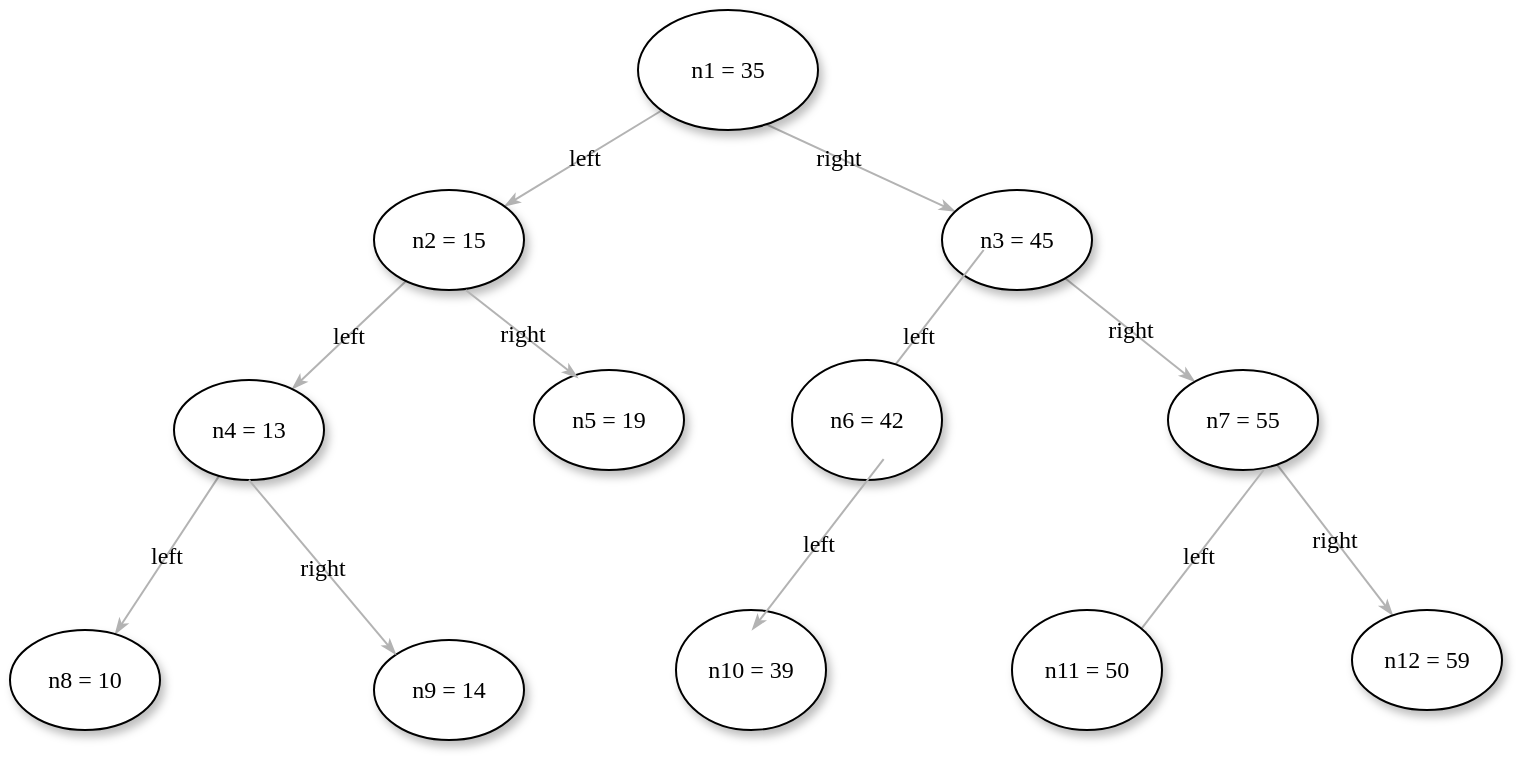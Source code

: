<mxfile version="13.1.11" type="device"><diagram name="Page-1" id="42789a77-a242-8287-6e28-9cd8cfd52e62"><mxGraphModel dx="1102" dy="478" grid="1" gridSize="10" guides="1" tooltips="1" connect="1" arrows="1" fold="1" page="1" pageScale="1" pageWidth="1100" pageHeight="850" background="#ffffff" math="0" shadow="0"><root><mxCell id="0"/><mxCell id="1" parent="0"/><mxCell id="1ea317790d2ca983-13" value="left" style="edgeStyle=none;rounded=1;html=1;labelBackgroundColor=none;startArrow=none;startFill=0;startSize=5;endArrow=classicThin;endFill=1;endSize=5;jettySize=auto;orthogonalLoop=1;strokeColor=#B3B3B3;strokeWidth=1;fontFamily=Verdana;fontSize=12" parent="1" source="1ea317790d2ca983-1" target="1ea317790d2ca983-9" edge="1"><mxGeometry relative="1" as="geometry"/></mxCell><mxCell id="1ea317790d2ca983-14" value="right" style="edgeStyle=none;rounded=1;html=1;labelBackgroundColor=none;startArrow=none;startFill=0;startSize=5;endArrow=classicThin;endFill=1;endSize=5;jettySize=auto;orthogonalLoop=1;strokeColor=#B3B3B3;strokeWidth=1;fontFamily=Verdana;fontSize=12" parent="1" target="1ea317790d2ca983-3" edge="1"><mxGeometry relative="1" as="geometry"><mxPoint x="494.103" y="126.975" as="sourcePoint"/></mxGeometry></mxCell><mxCell id="1ea317790d2ca983-1" value="n1 = 35" style="ellipse;whiteSpace=wrap;html=1;rounded=0;shadow=1;comic=0;labelBackgroundColor=none;strokeWidth=1;fontFamily=Verdana;fontSize=12;align=center;" parent="1" vertex="1"><mxGeometry x="452" y="80" width="90" height="60" as="geometry"/></mxCell><mxCell id="1ea317790d2ca983-15" value="right" style="edgeStyle=none;rounded=1;html=1;labelBackgroundColor=none;startArrow=none;startFill=0;startSize=5;endArrow=classicThin;endFill=1;endSize=5;jettySize=auto;orthogonalLoop=1;strokeColor=#B3B3B3;strokeWidth=1;fontFamily=Verdana;fontSize=12" parent="1" source="1ea317790d2ca983-3" target="1ea317790d2ca983-4" edge="1"><mxGeometry relative="1" as="geometry"/></mxCell><mxCell id="1ea317790d2ca983-3" value="&lt;span&gt;n3 = 45&lt;/span&gt;" style="ellipse;whiteSpace=wrap;html=1;rounded=0;shadow=1;comic=0;labelBackgroundColor=none;strokeWidth=1;fontFamily=Verdana;fontSize=12;align=center;" parent="1" vertex="1"><mxGeometry x="604" y="170" width="75" height="50" as="geometry"/></mxCell><mxCell id="1ea317790d2ca983-16" value="right" style="edgeStyle=none;rounded=1;html=1;labelBackgroundColor=none;startArrow=none;startFill=0;startSize=5;endArrow=classicThin;endFill=1;endSize=5;jettySize=auto;orthogonalLoop=1;strokeColor=#B3B3B3;strokeWidth=1;fontFamily=Verdana;fontSize=12" parent="1" source="1ea317790d2ca983-4" target="1ea317790d2ca983-5" edge="1"><mxGeometry relative="1" as="geometry"/></mxCell><mxCell id="1ea317790d2ca983-4" value="&lt;span&gt;n7 = 55&lt;/span&gt;" style="ellipse;whiteSpace=wrap;html=1;rounded=0;shadow=1;comic=0;labelBackgroundColor=none;strokeWidth=1;fontFamily=Verdana;fontSize=12;align=center;" parent="1" vertex="1"><mxGeometry x="717" y="260" width="75" height="50" as="geometry"/></mxCell><mxCell id="1ea317790d2ca983-5" value="&lt;span&gt;n12 = 59&lt;/span&gt;" style="ellipse;whiteSpace=wrap;html=1;rounded=0;shadow=1;comic=0;labelBackgroundColor=none;strokeWidth=1;fontFamily=Verdana;fontSize=12;align=center;" parent="1" vertex="1"><mxGeometry x="809" y="380" width="75" height="50" as="geometry"/></mxCell><mxCell id="1ea317790d2ca983-8" value="n5 = 19" style="ellipse;whiteSpace=wrap;html=1;rounded=0;shadow=1;comic=0;labelBackgroundColor=none;strokeWidth=1;fontFamily=Verdana;fontSize=12;align=center;" parent="1" vertex="1"><mxGeometry x="400" y="260" width="75" height="50" as="geometry"/></mxCell><mxCell id="1ea317790d2ca983-19" value="left" style="edgeStyle=none;rounded=1;html=1;labelBackgroundColor=none;startArrow=none;startFill=0;startSize=5;endArrow=classicThin;endFill=1;endSize=5;jettySize=auto;orthogonalLoop=1;strokeColor=#B3B3B3;strokeWidth=1;fontFamily=Verdana;fontSize=12" parent="1" source="1ea317790d2ca983-9" target="1ea317790d2ca983-10" edge="1"><mxGeometry relative="1" as="geometry"/></mxCell><mxCell id="1ea317790d2ca983-9" value="n2 = 15" style="ellipse;whiteSpace=wrap;html=1;rounded=0;shadow=1;comic=0;labelBackgroundColor=none;strokeWidth=1;fontFamily=Verdana;fontSize=12;align=center;" parent="1" vertex="1"><mxGeometry x="320" y="170" width="75" height="50" as="geometry"/></mxCell><mxCell id="1ea317790d2ca983-20" value="left" style="edgeStyle=none;rounded=1;html=1;labelBackgroundColor=none;startArrow=none;startFill=0;startSize=5;endArrow=classicThin;endFill=1;endSize=5;jettySize=auto;orthogonalLoop=1;strokeColor=#B3B3B3;strokeWidth=1;fontFamily=Verdana;fontSize=12" parent="1" source="1ea317790d2ca983-10" target="1ea317790d2ca983-11" edge="1"><mxGeometry relative="1" as="geometry"/></mxCell><mxCell id="1ea317790d2ca983-10" value="&lt;span&gt;n4 = 13&lt;/span&gt;" style="ellipse;whiteSpace=wrap;html=1;rounded=0;shadow=1;comic=0;labelBackgroundColor=none;strokeWidth=1;fontFamily=Verdana;fontSize=12;align=center;" parent="1" vertex="1"><mxGeometry x="220" y="265" width="75" height="50" as="geometry"/></mxCell><mxCell id="1ea317790d2ca983-11" value="&lt;span&gt;n8 = 10&lt;/span&gt;" style="ellipse;whiteSpace=wrap;html=1;rounded=0;shadow=1;comic=0;labelBackgroundColor=none;strokeWidth=1;fontFamily=Verdana;fontSize=12;align=center;" parent="1" vertex="1"><mxGeometry x="138" y="390" width="75" height="50" as="geometry"/></mxCell><mxCell id="IHwkN0KqI_AV1Woy6Fwq-2" value="n9 = 14" style="ellipse;whiteSpace=wrap;html=1;rounded=0;shadow=1;comic=0;labelBackgroundColor=none;strokeWidth=1;fontFamily=Verdana;fontSize=12;align=center;" vertex="1" parent="1"><mxGeometry x="320" y="395" width="75" height="50" as="geometry"/></mxCell><mxCell id="IHwkN0KqI_AV1Woy6Fwq-7" value="right" style="edgeStyle=none;rounded=1;html=1;labelBackgroundColor=none;startArrow=none;startFill=0;startSize=5;endArrow=classicThin;endFill=1;endSize=5;jettySize=auto;orthogonalLoop=1;strokeColor=#B3B3B3;strokeWidth=1;fontFamily=Verdana;fontSize=12;exitX=0.5;exitY=1;exitDx=0;exitDy=0;entryX=0;entryY=0;entryDx=0;entryDy=0;" edge="1" parent="1" source="1ea317790d2ca983-10" target="IHwkN0KqI_AV1Woy6Fwq-2"><mxGeometry relative="1" as="geometry"><mxPoint x="240.439" y="317.263" as="sourcePoint"/><mxPoint x="174.612" y="402.755" as="targetPoint"/></mxGeometry></mxCell><mxCell id="IHwkN0KqI_AV1Woy6Fwq-8" value="right" style="edgeStyle=none;rounded=1;html=1;labelBackgroundColor=none;startArrow=none;startFill=0;startSize=5;endArrow=classicThin;endFill=1;endSize=5;jettySize=auto;orthogonalLoop=1;strokeColor=#B3B3B3;strokeWidth=1;fontFamily=Verdana;fontSize=12;entryX=0.293;entryY=0.08;entryDx=0;entryDy=0;entryPerimeter=0;" edge="1" parent="1" target="1ea317790d2ca983-8"><mxGeometry relative="1" as="geometry"><mxPoint x="365.829" y="220.003" as="sourcePoint"/><mxPoint x="300.002" y="305.495" as="targetPoint"/></mxGeometry></mxCell><mxCell id="IHwkN0KqI_AV1Woy6Fwq-9" value="left" style="edgeStyle=none;rounded=1;html=1;labelBackgroundColor=none;startArrow=none;startFill=0;startSize=5;endArrow=classicThin;endFill=1;endSize=5;jettySize=auto;orthogonalLoop=1;strokeColor=#B3B3B3;strokeWidth=1;fontFamily=Verdana;fontSize=12" edge="1" parent="1"><mxGeometry relative="1" as="geometry"><mxPoint x="624.829" y="200.003" as="sourcePoint"/><mxPoint x="559.002" y="285.495" as="targetPoint"/></mxGeometry></mxCell><mxCell id="IHwkN0KqI_AV1Woy6Fwq-10" value="left" style="edgeStyle=none;rounded=1;html=1;labelBackgroundColor=none;startArrow=none;startFill=0;startSize=5;endArrow=classicThin;endFill=1;endSize=5;jettySize=auto;orthogonalLoop=1;strokeColor=#B3B3B3;strokeWidth=1;fontFamily=Verdana;fontSize=12" edge="1" parent="1"><mxGeometry relative="1" as="geometry"><mxPoint x="764.829" y="310.003" as="sourcePoint"/><mxPoint x="699.002" y="395.495" as="targetPoint"/></mxGeometry></mxCell><mxCell id="IHwkN0KqI_AV1Woy6Fwq-11" value="&lt;span&gt;n6 = 42&lt;/span&gt;" style="ellipse;whiteSpace=wrap;html=1;rounded=0;shadow=1;comic=0;labelBackgroundColor=none;strokeWidth=1;fontFamily=Verdana;fontSize=12;align=center;" vertex="1" parent="1"><mxGeometry x="529" y="255" width="75" height="60" as="geometry"/></mxCell><mxCell id="IHwkN0KqI_AV1Woy6Fwq-12" value="&lt;span&gt;n10 = 39&lt;/span&gt;" style="ellipse;whiteSpace=wrap;html=1;rounded=0;shadow=1;comic=0;labelBackgroundColor=none;strokeWidth=1;fontFamily=Verdana;fontSize=12;align=center;" vertex="1" parent="1"><mxGeometry x="471" y="380" width="75" height="60" as="geometry"/></mxCell><mxCell id="IHwkN0KqI_AV1Woy6Fwq-13" value="&lt;span&gt;n11 = 50&lt;/span&gt;" style="ellipse;whiteSpace=wrap;html=1;rounded=0;shadow=1;comic=0;labelBackgroundColor=none;strokeWidth=1;fontFamily=Verdana;fontSize=12;align=center;" vertex="1" parent="1"><mxGeometry x="639" y="380" width="75" height="60" as="geometry"/></mxCell><mxCell id="IHwkN0KqI_AV1Woy6Fwq-14" value="left" style="edgeStyle=none;rounded=1;html=1;labelBackgroundColor=none;startArrow=none;startFill=0;startSize=5;endArrow=classicThin;endFill=1;endSize=5;jettySize=auto;orthogonalLoop=1;strokeColor=#B3B3B3;strokeWidth=1;fontFamily=Verdana;fontSize=12" edge="1" parent="1"><mxGeometry relative="1" as="geometry"><mxPoint x="574.829" y="304.513" as="sourcePoint"/><mxPoint x="509.002" y="390.005" as="targetPoint"/></mxGeometry></mxCell></root></mxGraphModel></diagram></mxfile>